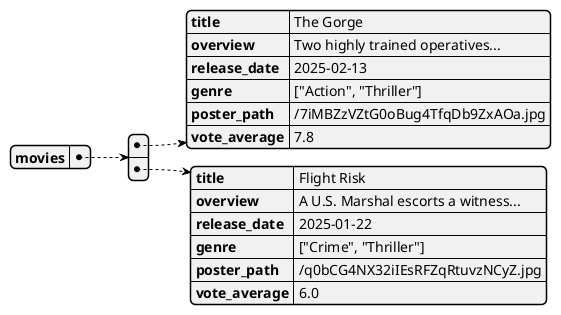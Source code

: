 @startyaml
movies:
  - title: "The Gorge"
    overview: "Two highly trained operatives..."
    release_date: "2025-02-13"
    genre: ["Action", "Thriller"]
    poster_path: "/7iMBZzVZtG0oBug4TfqDb9ZxAOa.jpg"
    vote_average: 7.8
  - title: "Flight Risk"
    overview: "A U.S. Marshal escorts a witness..."
    release_date: "2025-01-22"
    genre: ["Crime", "Thriller"]
    poster_path: "/q0bCG4NX32iIEsRFZqRtuvzNCyZ.jpg"
    vote_average: 6.0
@endyaml

* YAML Data Structure
* What it shows:
  How movie data is structured in YAML format.